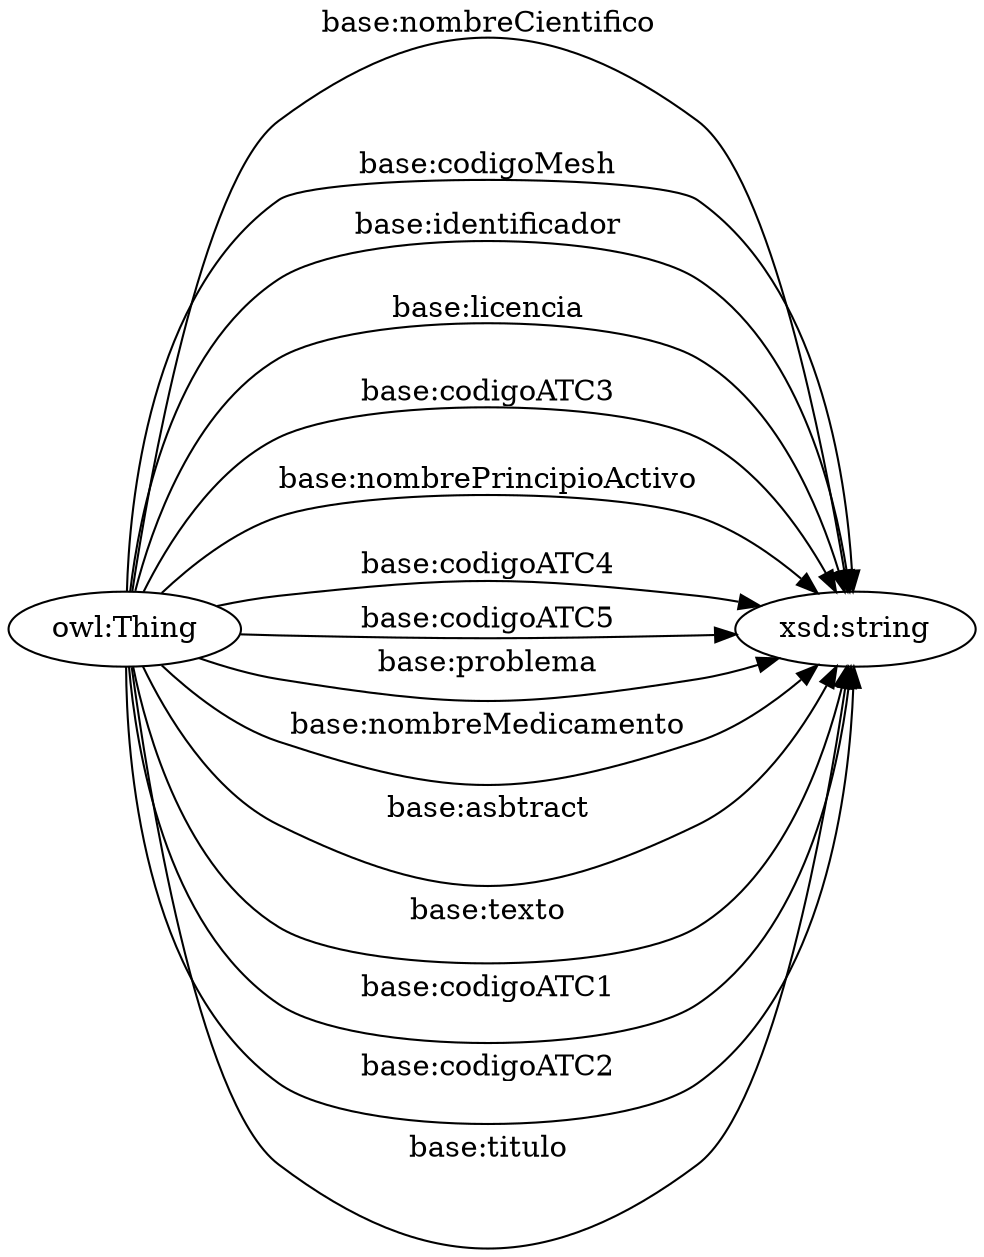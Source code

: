 digraph ar2dtool_diagram { 
rankdir=LR;
size="1501"
	"owl:Thing" -> "xsd:string" [ label = "base:nombreCientifico" ];
	"owl:Thing" -> "xsd:string" [ label = "base:codigoMesh" ];
	"owl:Thing" -> "xsd:string" [ label = "base:identificador" ];
	"owl:Thing" -> "xsd:string" [ label = "base:licencia" ];
	"owl:Thing" -> "xsd:string" [ label = "base:codigoATC3" ];
	"owl:Thing" -> "xsd:string" [ label = "base:nombrePrincipioActivo" ];
	"owl:Thing" -> "xsd:string" [ label = "base:codigoATC4" ];
	"owl:Thing" -> "xsd:string" [ label = "base:codigoATC5" ];
	"owl:Thing" -> "xsd:string" [ label = "base:problema" ];
	"owl:Thing" -> "xsd:string" [ label = "base:nombreMedicamento" ];
	"owl:Thing" -> "xsd:string" [ label = "base:asbtract" ];
	"owl:Thing" -> "xsd:string" [ label = "base:texto" ];
	"owl:Thing" -> "xsd:string" [ label = "base:codigoATC1" ];
	"owl:Thing" -> "xsd:string" [ label = "base:codigoATC2" ];
	"owl:Thing" -> "xsd:string" [ label = "base:titulo" ];

}
